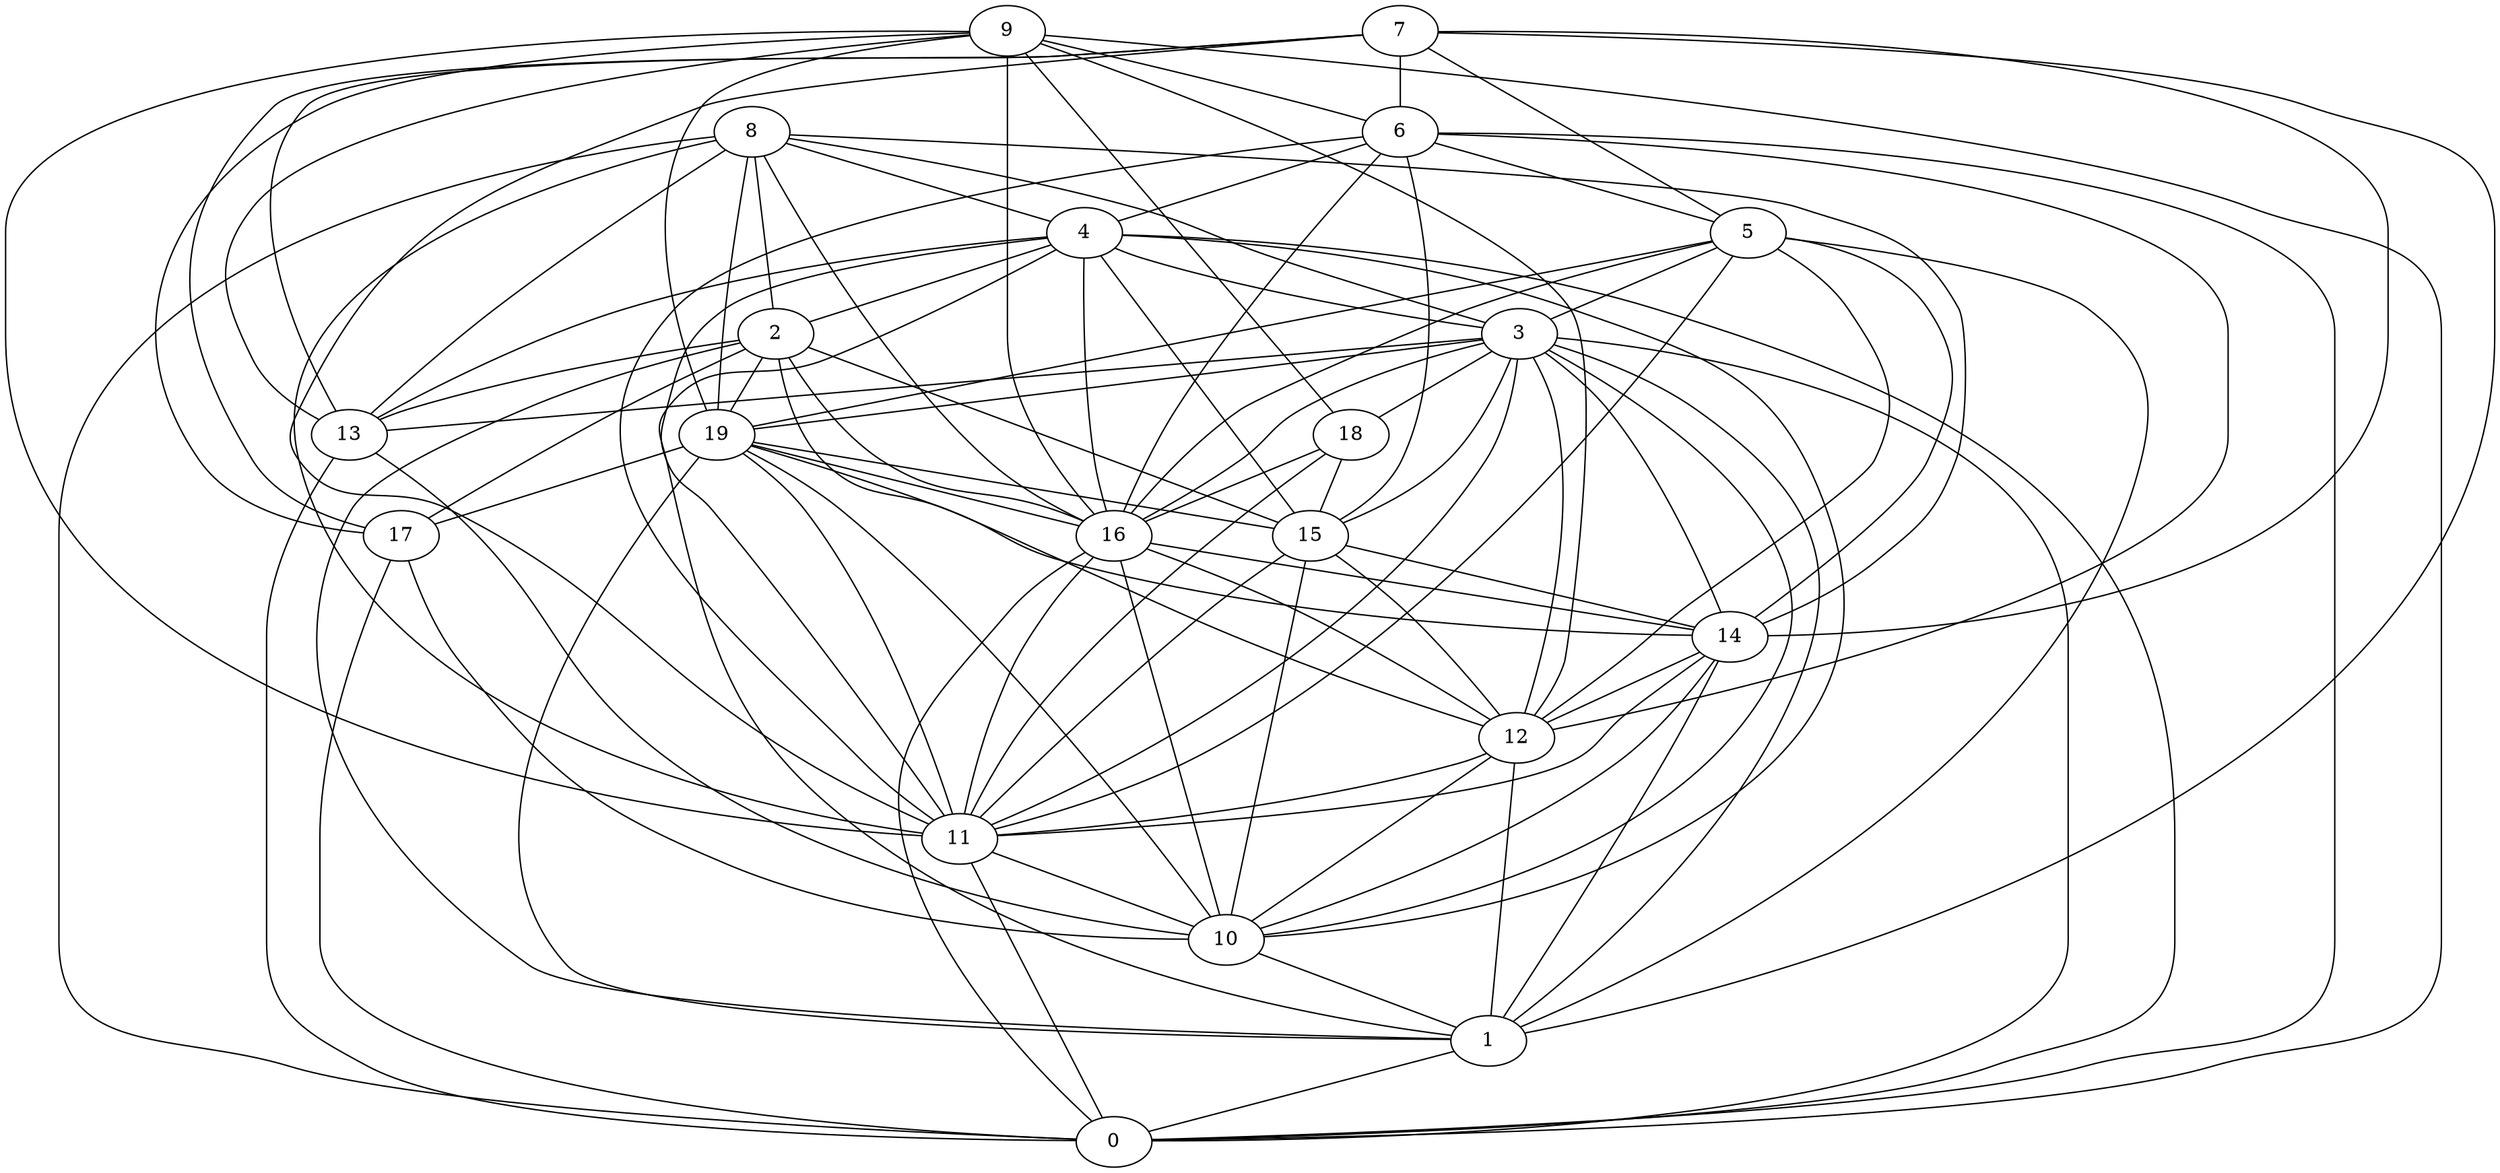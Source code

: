 digraph GG_graph {

subgraph G_graph {
edge [color = black]
"11" -> "10" [dir = none]
"8" -> "16" [dir = none]
"8" -> "14" [dir = none]
"8" -> "13" [dir = none]
"8" -> "19" [dir = none]
"8" -> "0" [dir = none]
"10" -> "1" [dir = none]
"6" -> "4" [dir = none]
"6" -> "12" [dir = none]
"6" -> "0" [dir = none]
"6" -> "16" [dir = none]
"19" -> "15" [dir = none]
"19" -> "10" [dir = none]
"2" -> "17" [dir = none]
"2" -> "1" [dir = none]
"2" -> "12" [dir = none]
"12" -> "1" [dir = none]
"5" -> "19" [dir = none]
"5" -> "3" [dir = none]
"5" -> "12" [dir = none]
"5" -> "16" [dir = none]
"9" -> "0" [dir = none]
"9" -> "12" [dir = none]
"9" -> "18" [dir = none]
"3" -> "18" [dir = none]
"3" -> "15" [dir = none]
"3" -> "10" [dir = none]
"3" -> "13" [dir = none]
"15" -> "12" [dir = none]
"15" -> "14" [dir = none]
"13" -> "10" [dir = none]
"13" -> "0" [dir = none]
"17" -> "0" [dir = none]
"7" -> "6" [dir = none]
"7" -> "5" [dir = none]
"7" -> "11" [dir = none]
"7" -> "13" [dir = none]
"4" -> "15" [dir = none]
"4" -> "0" [dir = none]
"9" -> "16" [dir = none]
"1" -> "0" [dir = none]
"19" -> "1" [dir = none]
"3" -> "16" [dir = none]
"4" -> "1" [dir = none]
"2" -> "16" [dir = none]
"4" -> "10" [dir = none]
"9" -> "19" [dir = none]
"12" -> "10" [dir = none]
"9" -> "13" [dir = none]
"9" -> "6" [dir = none]
"16" -> "12" [dir = none]
"6" -> "15" [dir = none]
"8" -> "3" [dir = none]
"7" -> "14" [dir = none]
"15" -> "11" [dir = none]
"5" -> "14" [dir = none]
"18" -> "15" [dir = none]
"4" -> "3" [dir = none]
"4" -> "16" [dir = none]
"8" -> "4" [dir = none]
"6" -> "11" [dir = none]
"3" -> "14" [dir = none]
"19" -> "16" [dir = none]
"8" -> "11" [dir = none]
"3" -> "0" [dir = none]
"14" -> "10" [dir = none]
"3" -> "1" [dir = none]
"14" -> "12" [dir = none]
"18" -> "11" [dir = none]
"7" -> "1" [dir = none]
"7" -> "17" [dir = none]
"11" -> "0" [dir = none]
"9" -> "11" [dir = none]
"2" -> "13" [dir = none]
"15" -> "10" [dir = none]
"17" -> "10" [dir = none]
"16" -> "14" [dir = none]
"16" -> "11" [dir = none]
"6" -> "5" [dir = none]
"8" -> "2" [dir = none]
"16" -> "0" [dir = none]
"19" -> "14" [dir = none]
"14" -> "11" [dir = none]
"5" -> "1" [dir = none]
"3" -> "12" [dir = none]
"14" -> "1" [dir = none]
"4" -> "2" [dir = none]
"16" -> "10" [dir = none]
"3" -> "11" [dir = none]
"18" -> "16" [dir = none]
"19" -> "11" [dir = none]
"3" -> "19" [dir = none]
"19" -> "17" [dir = none]
"4" -> "11" [dir = none]
"2" -> "15" [dir = none]
"12" -> "11" [dir = none]
"2" -> "19" [dir = none]
"9" -> "17" [dir = none]
"5" -> "11" [dir = none]
"4" -> "13" [dir = none]
}

}
